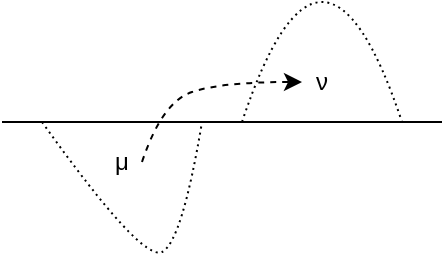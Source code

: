<mxfile version="16.5.6" type="device"><diagram id="g4K0dJ-zC9VSh2pjIJR3" name="Page-1"><mxGraphModel dx="553" dy="317" grid="1" gridSize="10" guides="1" tooltips="1" connect="1" arrows="1" fold="1" page="1" pageScale="1" pageWidth="827" pageHeight="1169" math="0" shadow="0"><root><mxCell id="0"/><mxCell id="1" parent="0"/><mxCell id="Tlg0gi2mj4_V92unR7yx-1" value="" style="endArrow=none;html=1;rounded=0;" edge="1" parent="1"><mxGeometry width="50" height="50" relative="1" as="geometry"><mxPoint x="300" y="320" as="sourcePoint"/><mxPoint x="520" y="320" as="targetPoint"/></mxGeometry></mxCell><mxCell id="Tlg0gi2mj4_V92unR7yx-2" value="" style="curved=1;endArrow=none;html=1;rounded=0;endFill=0;dashed=1;dashPattern=1 2;" edge="1" parent="1"><mxGeometry width="50" height="50" relative="1" as="geometry"><mxPoint x="320" y="320" as="sourcePoint"/><mxPoint x="400" y="320" as="targetPoint"/><Array as="points"><mxPoint x="370" y="390"/><mxPoint x="390" y="380"/></Array></mxGeometry></mxCell><mxCell id="Tlg0gi2mj4_V92unR7yx-3" value="" style="curved=1;endArrow=none;html=1;rounded=0;endFill=0;dashed=1;dashPattern=1 2;" edge="1" parent="1"><mxGeometry width="50" height="50" relative="1" as="geometry"><mxPoint x="420" y="320" as="sourcePoint"/><mxPoint x="500" y="320" as="targetPoint"/><Array as="points"><mxPoint x="440" y="260"/><mxPoint x="480" y="260"/></Array></mxGeometry></mxCell><mxCell id="Tlg0gi2mj4_V92unR7yx-5" value="μ" style="text;html=1;strokeColor=none;fillColor=none;align=center;verticalAlign=middle;whiteSpace=wrap;rounded=0;" vertex="1" parent="1"><mxGeometry x="350" y="330" width="20" height="20" as="geometry"/></mxCell><mxCell id="Tlg0gi2mj4_V92unR7yx-6" value="ν" style="text;html=1;strokeColor=none;fillColor=none;align=center;verticalAlign=middle;whiteSpace=wrap;rounded=0;" vertex="1" parent="1"><mxGeometry x="450" y="290" width="20" height="20" as="geometry"/></mxCell><mxCell id="Tlg0gi2mj4_V92unR7yx-7" value="" style="curved=1;endArrow=classic;html=1;rounded=0;dashed=1;entryX=0;entryY=0.5;entryDx=0;entryDy=0;exitX=1;exitY=0.5;exitDx=0;exitDy=0;" edge="1" parent="1" source="Tlg0gi2mj4_V92unR7yx-5" target="Tlg0gi2mj4_V92unR7yx-6"><mxGeometry width="50" height="50" relative="1" as="geometry"><mxPoint x="350" y="300" as="sourcePoint"/><mxPoint x="400" y="250" as="targetPoint"/><Array as="points"><mxPoint x="380" y="310"/><mxPoint x="410" y="300"/></Array></mxGeometry></mxCell></root></mxGraphModel></diagram></mxfile>